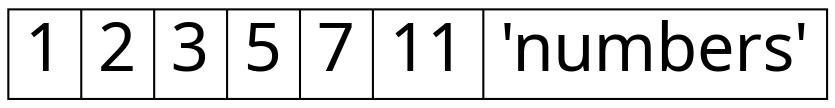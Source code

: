 digraph G {
    node [ shape=box, fontname="PT Mono", fontsize=32 ]

    string [ shape=record, label="1|2|3|5|7|11|'numbers'" ]
}
